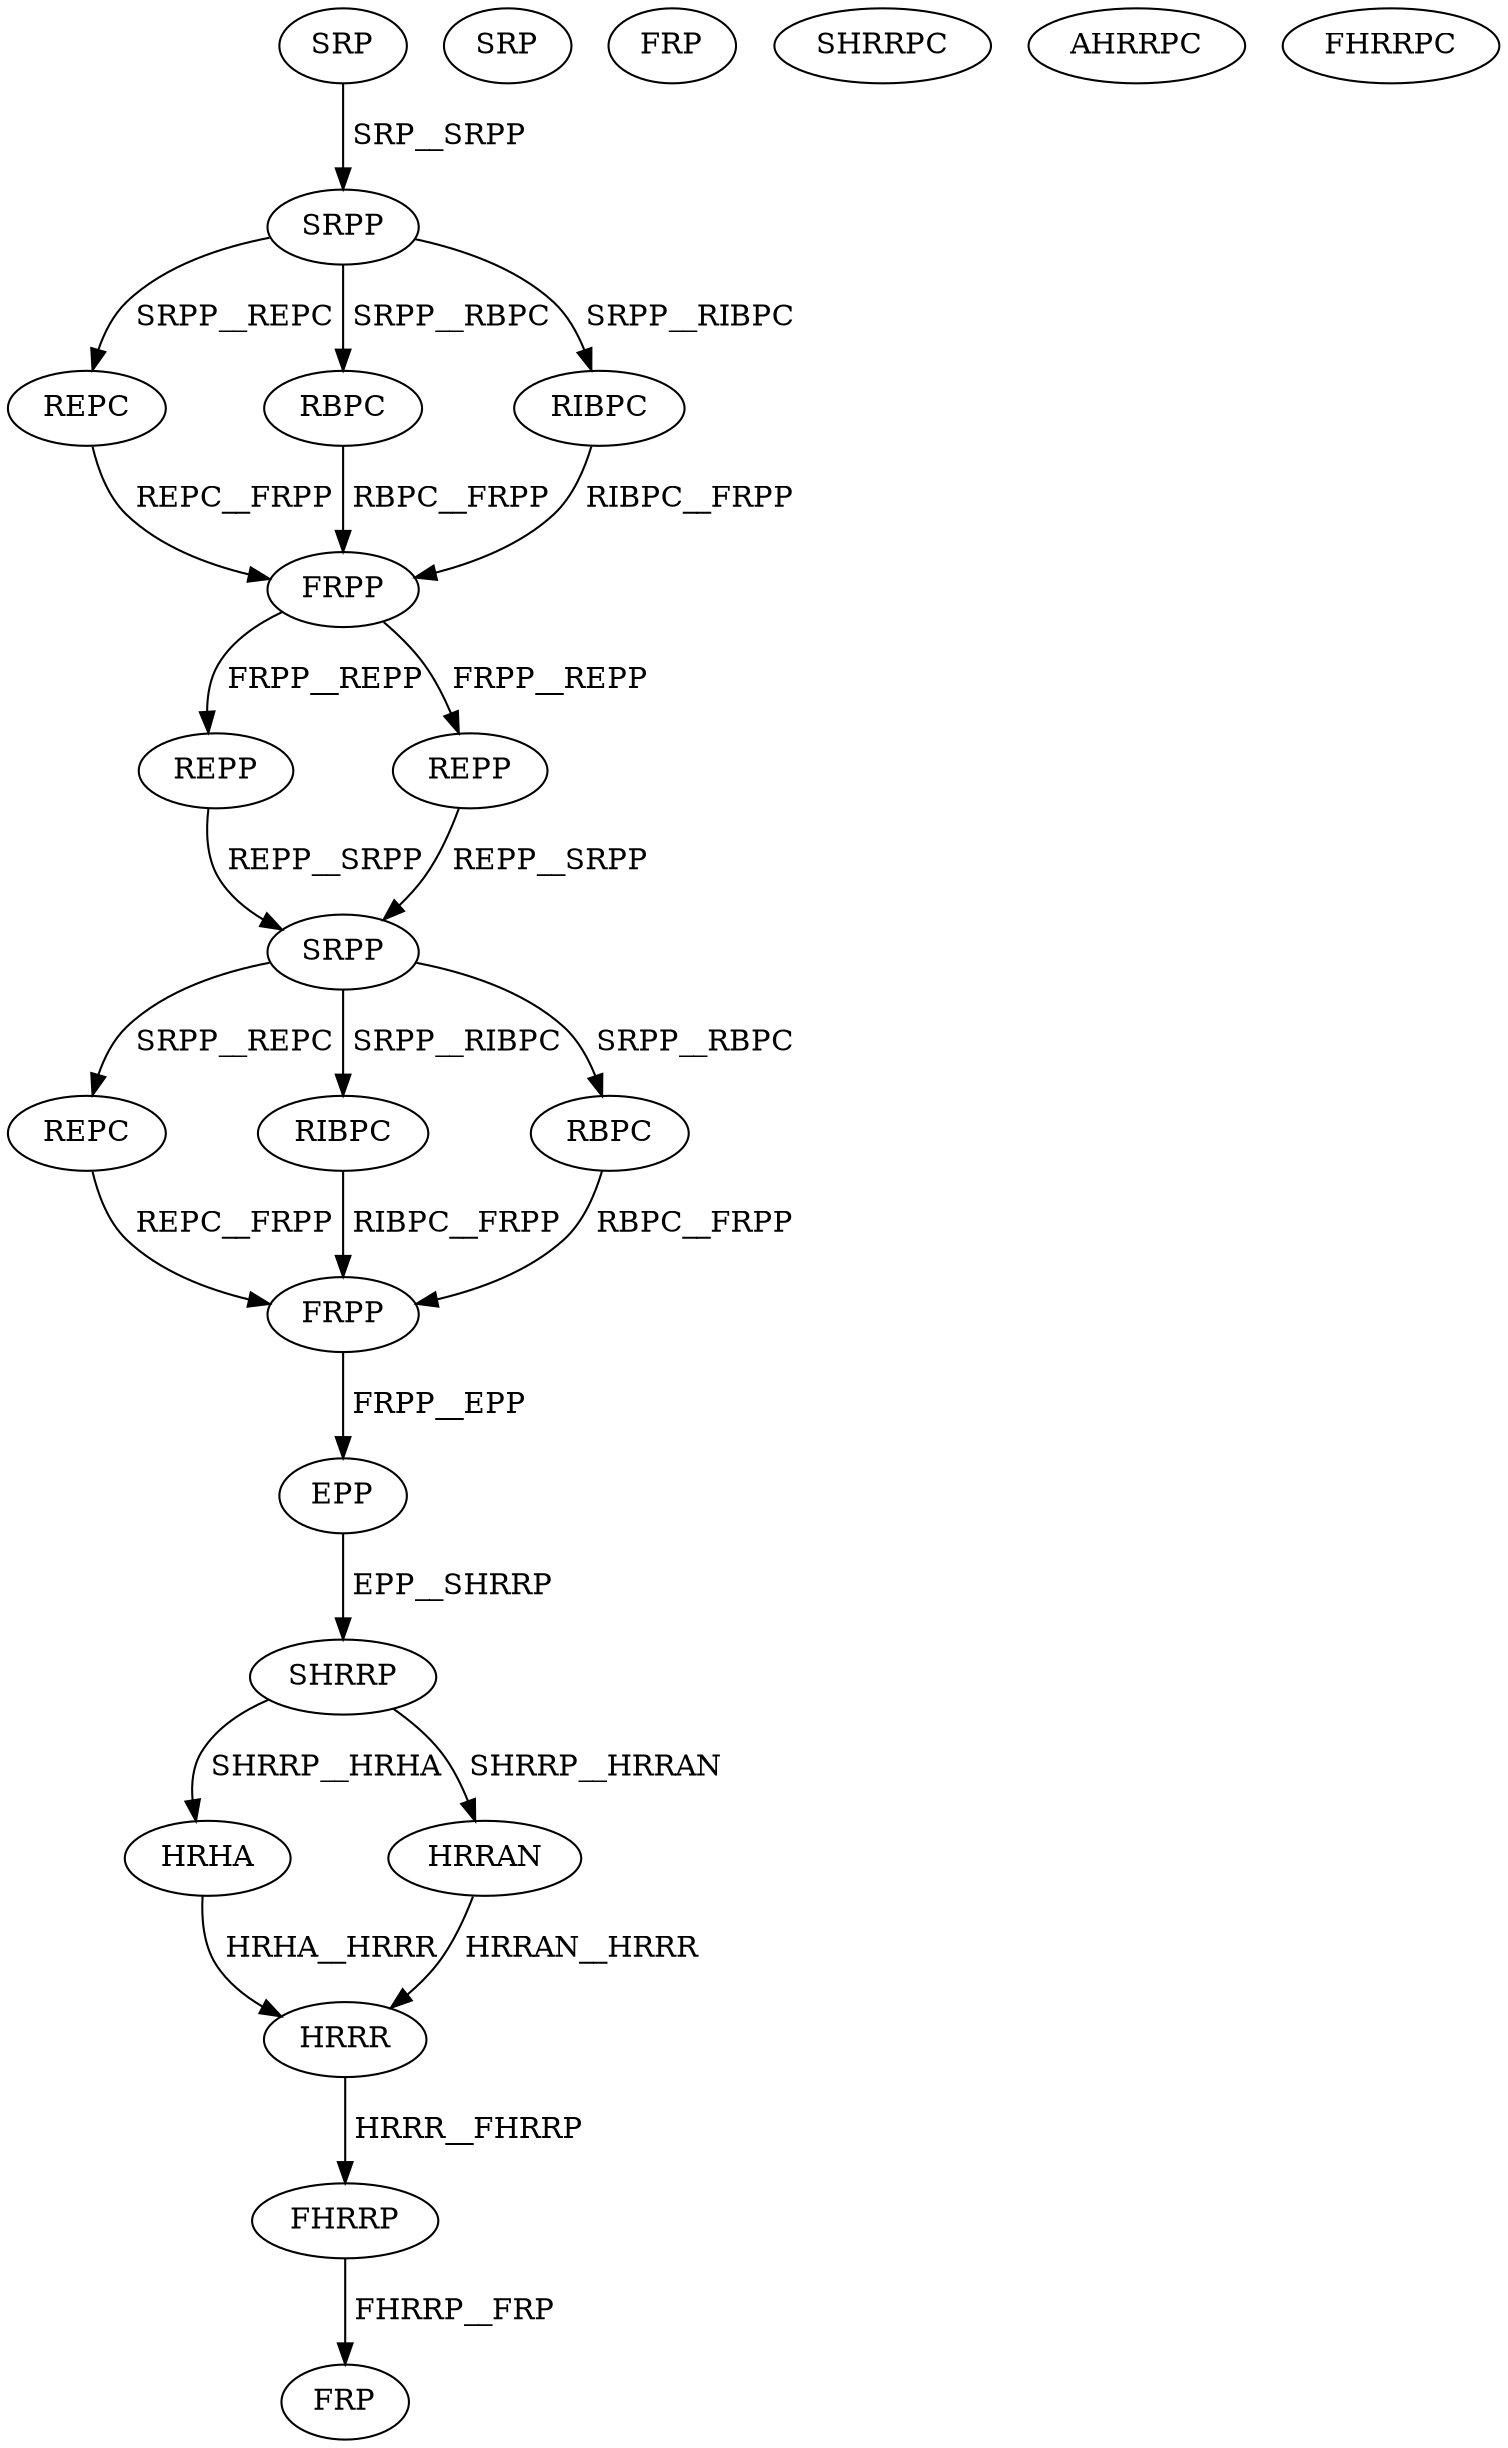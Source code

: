 digraph G { 
1 [label="SRP",color=black,fontcolor=black];
2 [label="SRPP",color=black,fontcolor=black];
3 [label="REPC",color=black,fontcolor=black];
4 [label="RBPC",color=black,fontcolor=black];
5 [label="RIBPC",color=black,fontcolor=black];
6 [label="FRPP",color=black,fontcolor=black];
7 [label="REPP",color=black,fontcolor=black];
8 [label="REPP",color=black,fontcolor=black];
9 [label="SRPP",color=black,fontcolor=black];
10 [label="REPC",color=black,fontcolor=black];
11 [label="RIBPC",color=black,fontcolor=black];
12 [label="RBPC",color=black,fontcolor=black];
13 [label="FRPP",color=black,fontcolor=black];
14 [label="EPP",color=black,fontcolor=black];
15 [label="SHRRP",color=black,fontcolor=black];
16 [label="SRP",color=black,fontcolor=black];
17 [label="FRP",color=black,fontcolor=black];
18 [label="HRHA",color=black,fontcolor=black];
19 [label="HRRAN",color=black,fontcolor=black];
20 [label="SHRRPC",color=black,fontcolor=black];
21 [label="AHRRPC",color=black,fontcolor=black];
22 [label="FHRRPC",color=black,fontcolor=black];
23 [label="HRRR",color=black,fontcolor=black];
24 [label="FHRRP",color=black,fontcolor=black];
25 [label="FRP",color=black,fontcolor=black];
1->2[label=" SRP__SRPP",color=black,fontcolor=black];
2->3[label=" SRPP__REPC",color=black,fontcolor=black];
2->4[label=" SRPP__RBPC",color=black,fontcolor=black];
2->5[label=" SRPP__RIBPC",color=black,fontcolor=black];
3->6[label=" REPC__FRPP",color=black,fontcolor=black];
4->6[label=" RBPC__FRPP",color=black,fontcolor=black];
5->6[label=" RIBPC__FRPP",color=black,fontcolor=black];
6->7[label=" FRPP__REPP",color=black,fontcolor=black];
6->8[label=" FRPP__REPP",color=black,fontcolor=black];
7->9[label=" REPP__SRPP",color=black,fontcolor=black];
8->9[label=" REPP__SRPP",color=black,fontcolor=black];
9->10[label=" SRPP__REPC",color=black,fontcolor=black];
9->11[label=" SRPP__RIBPC",color=black,fontcolor=black];
9->12[label=" SRPP__RBPC",color=black,fontcolor=black];
10->13[label=" REPC__FRPP",color=black,fontcolor=black];
11->13[label=" RIBPC__FRPP",color=black,fontcolor=black];
12->13[label=" RBPC__FRPP",color=black,fontcolor=black];
13->14[label=" FRPP__EPP",color=black,fontcolor=black];
14->15[label=" EPP__SHRRP",color=black,fontcolor=black];
15->18[label=" SHRRP__HRHA",color=black,fontcolor=black];
15->19[label=" SHRRP__HRRAN",color=black,fontcolor=black];
18->23[label=" HRHA__HRRR",color=black,fontcolor=black];
19->23[label=" HRRAN__HRRR",color=black,fontcolor=black];
23->24[label=" HRRR__FHRRP",color=black,fontcolor=black];
24->25[label=" FHRRP__FRP",color=black,fontcolor=black];
}
